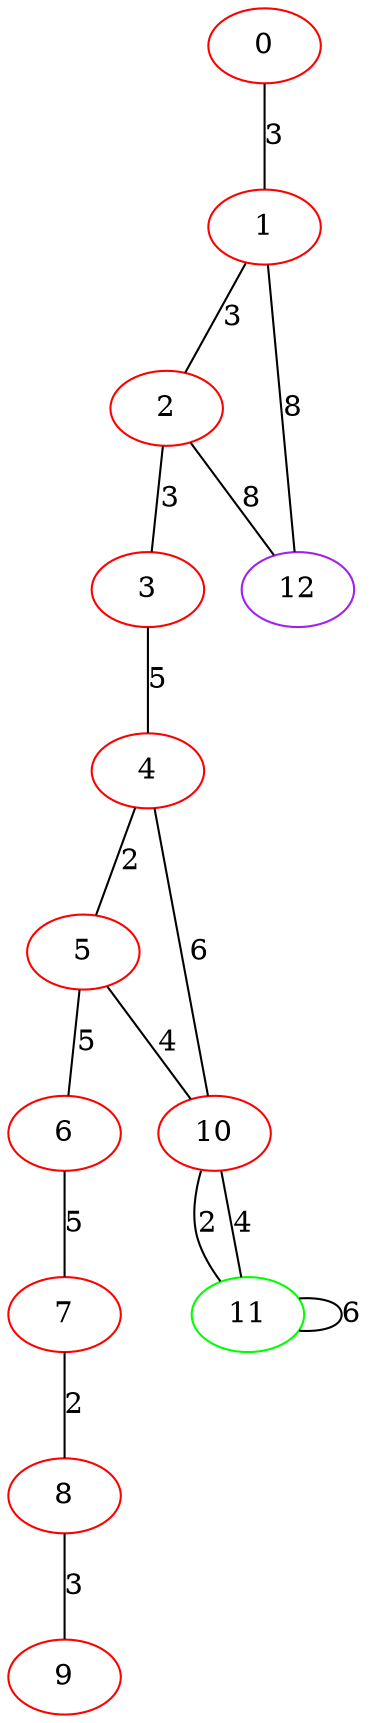 graph "" {
0 [color=red, weight=1];
1 [color=red, weight=1];
2 [color=red, weight=1];
3 [color=red, weight=1];
4 [color=red, weight=1];
5 [color=red, weight=1];
6 [color=red, weight=1];
7 [color=red, weight=1];
8 [color=red, weight=1];
9 [color=red, weight=1];
10 [color=red, weight=1];
11 [color=green, weight=2];
12 [color=purple, weight=4];
0 -- 1  [key=0, label=3];
1 -- 2  [key=0, label=3];
1 -- 12  [key=0, label=8];
2 -- 3  [key=0, label=3];
2 -- 12  [key=0, label=8];
3 -- 4  [key=0, label=5];
4 -- 10  [key=0, label=6];
4 -- 5  [key=0, label=2];
5 -- 10  [key=0, label=4];
5 -- 6  [key=0, label=5];
6 -- 7  [key=0, label=5];
7 -- 8  [key=0, label=2];
8 -- 9  [key=0, label=3];
10 -- 11  [key=0, label=2];
10 -- 11  [key=1, label=4];
11 -- 11  [key=0, label=6];
}
